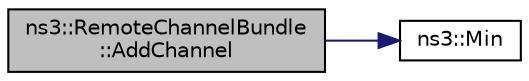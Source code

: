 digraph "ns3::RemoteChannelBundle::AddChannel"
{
 // LATEX_PDF_SIZE
  edge [fontname="Helvetica",fontsize="10",labelfontname="Helvetica",labelfontsize="10"];
  node [fontname="Helvetica",fontsize="10",shape=record];
  rankdir="LR";
  Node1 [label="ns3::RemoteChannelBundle\l::AddChannel",height=0.2,width=0.4,color="black", fillcolor="grey75", style="filled", fontcolor="black",tooltip="Add a channel to this bundle."];
  Node1 -> Node2 [color="midnightblue",fontsize="10",style="solid",fontname="Helvetica"];
  Node2 [label="ns3::Min",height=0.2,width=0.4,color="black", fillcolor="white", style="filled",URL="$group__highprec.html#gacb0b89d5f4363bf77747ff1212f27430",tooltip="Minimum."];
}
